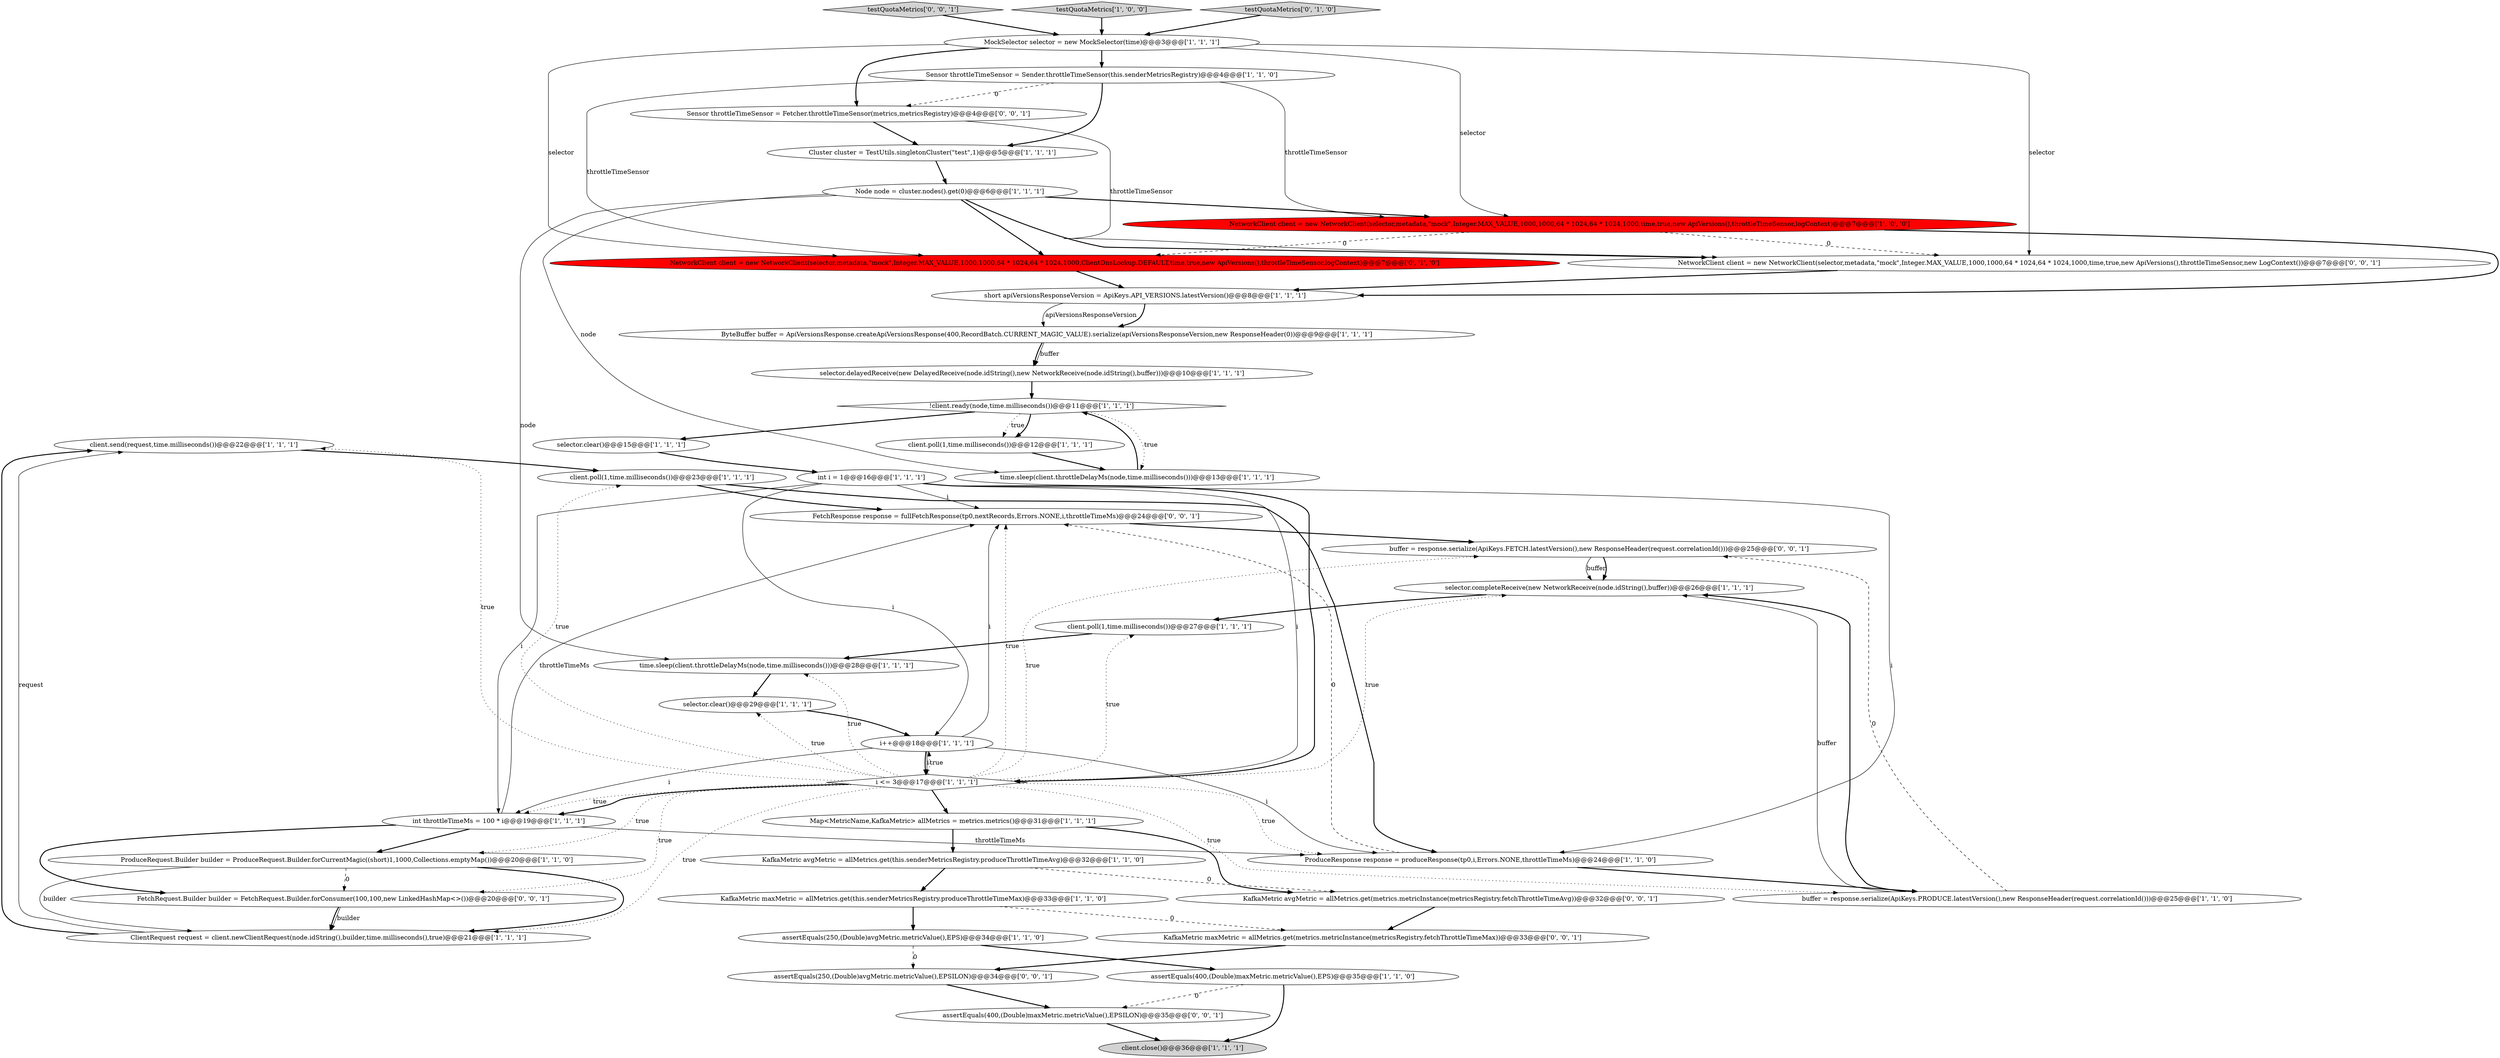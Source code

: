 digraph {
9 [style = filled, label = "client.send(request,time.milliseconds())@@@22@@@['1', '1', '1']", fillcolor = white, shape = ellipse image = "AAA0AAABBB1BBB"];
24 [style = filled, label = "i <= 3@@@17@@@['1', '1', '1']", fillcolor = white, shape = diamond image = "AAA0AAABBB1BBB"];
20 [style = filled, label = "Map<MetricName,KafkaMetric> allMetrics = metrics.metrics()@@@31@@@['1', '1', '1']", fillcolor = white, shape = ellipse image = "AAA0AAABBB1BBB"];
17 [style = filled, label = "!client.ready(node,time.milliseconds())@@@11@@@['1', '1', '1']", fillcolor = white, shape = diamond image = "AAA0AAABBB1BBB"];
37 [style = filled, label = "KafkaMetric maxMetric = allMetrics.get(metrics.metricInstance(metricsRegistry.fetchThrottleTimeMax))@@@33@@@['0', '0', '1']", fillcolor = white, shape = ellipse image = "AAA0AAABBB3BBB"];
38 [style = filled, label = "testQuotaMetrics['0', '0', '1']", fillcolor = lightgray, shape = diamond image = "AAA0AAABBB3BBB"];
10 [style = filled, label = "selector.clear()@@@15@@@['1', '1', '1']", fillcolor = white, shape = ellipse image = "AAA0AAABBB1BBB"];
15 [style = filled, label = "buffer = response.serialize(ApiKeys.PRODUCE.latestVersion(),new ResponseHeader(request.correlationId()))@@@25@@@['1', '1', '0']", fillcolor = white, shape = ellipse image = "AAA0AAABBB1BBB"];
5 [style = filled, label = "i++@@@18@@@['1', '1', '1']", fillcolor = white, shape = ellipse image = "AAA0AAABBB1BBB"];
3 [style = filled, label = "client.close()@@@36@@@['1', '1', '1']", fillcolor = lightgray, shape = ellipse image = "AAA0AAABBB1BBB"];
0 [style = filled, label = "selector.delayedReceive(new DelayedReceive(node.idString(),new NetworkReceive(node.idString(),buffer)))@@@10@@@['1', '1', '1']", fillcolor = white, shape = ellipse image = "AAA0AAABBB1BBB"];
31 [style = filled, label = "Cluster cluster = TestUtils.singletonCluster(\"test\",1)@@@5@@@['1', '1', '1']", fillcolor = white, shape = ellipse image = "AAA0AAABBB1BBB"];
12 [style = filled, label = "selector.clear()@@@29@@@['1', '1', '1']", fillcolor = white, shape = ellipse image = "AAA0AAABBB1BBB"];
44 [style = filled, label = "FetchResponse response = fullFetchResponse(tp0,nextRecords,Errors.NONE,i,throttleTimeMs)@@@24@@@['0', '0', '1']", fillcolor = white, shape = ellipse image = "AAA0AAABBB3BBB"];
11 [style = filled, label = "testQuotaMetrics['1', '0', '0']", fillcolor = lightgray, shape = diamond image = "AAA0AAABBB1BBB"];
39 [style = filled, label = "assertEquals(250,(Double)avgMetric.metricValue(),EPSILON)@@@34@@@['0', '0', '1']", fillcolor = white, shape = ellipse image = "AAA0AAABBB3BBB"];
13 [style = filled, label = "KafkaMetric maxMetric = allMetrics.get(this.senderMetricsRegistry.produceThrottleTimeMax)@@@33@@@['1', '1', '0']", fillcolor = white, shape = ellipse image = "AAA0AAABBB1BBB"];
18 [style = filled, label = "assertEquals(400,(Double)maxMetric.metricValue(),EPS)@@@35@@@['1', '1', '0']", fillcolor = white, shape = ellipse image = "AAA0AAABBB1BBB"];
29 [style = filled, label = "client.poll(1,time.milliseconds())@@@27@@@['1', '1', '1']", fillcolor = white, shape = ellipse image = "AAA0AAABBB1BBB"];
43 [style = filled, label = "KafkaMetric avgMetric = allMetrics.get(metrics.metricInstance(metricsRegistry.fetchThrottleTimeAvg))@@@32@@@['0', '0', '1']", fillcolor = white, shape = ellipse image = "AAA0AAABBB3BBB"];
16 [style = filled, label = "Sensor throttleTimeSensor = Sender.throttleTimeSensor(this.senderMetricsRegistry)@@@4@@@['1', '1', '0']", fillcolor = white, shape = ellipse image = "AAA0AAABBB1BBB"];
8 [style = filled, label = "client.poll(1,time.milliseconds())@@@12@@@['1', '1', '1']", fillcolor = white, shape = ellipse image = "AAA0AAABBB1BBB"];
33 [style = filled, label = "NetworkClient client = new NetworkClient(selector,metadata,\"mock\",Integer.MAX_VALUE,1000,1000,64 * 1024,64 * 1024,1000,ClientDnsLookup.DEFAULT,time,true,new ApiVersions(),throttleTimeSensor,logContext)@@@7@@@['0', '1', '0']", fillcolor = red, shape = ellipse image = "AAA1AAABBB2BBB"];
26 [style = filled, label = "selector.completeReceive(new NetworkReceive(node.idString(),buffer))@@@26@@@['1', '1', '1']", fillcolor = white, shape = ellipse image = "AAA0AAABBB1BBB"];
19 [style = filled, label = "time.sleep(client.throttleDelayMs(node,time.milliseconds()))@@@13@@@['1', '1', '1']", fillcolor = white, shape = ellipse image = "AAA0AAABBB1BBB"];
7 [style = filled, label = "ProduceRequest.Builder builder = ProduceRequest.Builder.forCurrentMagic((short)1,1000,Collections.emptyMap())@@@20@@@['1', '1', '0']", fillcolor = white, shape = ellipse image = "AAA0AAABBB1BBB"];
14 [style = filled, label = "ByteBuffer buffer = ApiVersionsResponse.createApiVersionsResponse(400,RecordBatch.CURRENT_MAGIC_VALUE).serialize(apiVersionsResponseVersion,new ResponseHeader(0))@@@9@@@['1', '1', '1']", fillcolor = white, shape = ellipse image = "AAA0AAABBB1BBB"];
30 [style = filled, label = "int i = 1@@@16@@@['1', '1', '1']", fillcolor = white, shape = ellipse image = "AAA0AAABBB1BBB"];
42 [style = filled, label = "FetchRequest.Builder builder = FetchRequest.Builder.forConsumer(100,100,new LinkedHashMap<>())@@@20@@@['0', '0', '1']", fillcolor = white, shape = ellipse image = "AAA0AAABBB3BBB"];
2 [style = filled, label = "time.sleep(client.throttleDelayMs(node,time.milliseconds()))@@@28@@@['1', '1', '1']", fillcolor = white, shape = ellipse image = "AAA0AAABBB1BBB"];
4 [style = filled, label = "Node node = cluster.nodes().get(0)@@@6@@@['1', '1', '1']", fillcolor = white, shape = ellipse image = "AAA0AAABBB1BBB"];
25 [style = filled, label = "short apiVersionsResponseVersion = ApiKeys.API_VERSIONS.latestVersion()@@@8@@@['1', '1', '1']", fillcolor = white, shape = ellipse image = "AAA0AAABBB1BBB"];
32 [style = filled, label = "assertEquals(250,(Double)avgMetric.metricValue(),EPS)@@@34@@@['1', '1', '0']", fillcolor = white, shape = ellipse image = "AAA0AAABBB1BBB"];
22 [style = filled, label = "int throttleTimeMs = 100 * i@@@19@@@['1', '1', '1']", fillcolor = white, shape = ellipse image = "AAA0AAABBB1BBB"];
41 [style = filled, label = "NetworkClient client = new NetworkClient(selector,metadata,\"mock\",Integer.MAX_VALUE,1000,1000,64 * 1024,64 * 1024,1000,time,true,new ApiVersions(),throttleTimeSensor,new LogContext())@@@7@@@['0', '0', '1']", fillcolor = white, shape = ellipse image = "AAA0AAABBB3BBB"];
27 [style = filled, label = "KafkaMetric avgMetric = allMetrics.get(this.senderMetricsRegistry.produceThrottleTimeAvg)@@@32@@@['1', '1', '0']", fillcolor = white, shape = ellipse image = "AAA0AAABBB1BBB"];
34 [style = filled, label = "testQuotaMetrics['0', '1', '0']", fillcolor = lightgray, shape = diamond image = "AAA0AAABBB2BBB"];
36 [style = filled, label = "buffer = response.serialize(ApiKeys.FETCH.latestVersion(),new ResponseHeader(request.correlationId()))@@@25@@@['0', '0', '1']", fillcolor = white, shape = ellipse image = "AAA0AAABBB3BBB"];
23 [style = filled, label = "ProduceResponse response = produceResponse(tp0,i,Errors.NONE,throttleTimeMs)@@@24@@@['1', '1', '0']", fillcolor = white, shape = ellipse image = "AAA0AAABBB1BBB"];
21 [style = filled, label = "MockSelector selector = new MockSelector(time)@@@3@@@['1', '1', '1']", fillcolor = white, shape = ellipse image = "AAA0AAABBB1BBB"];
35 [style = filled, label = "Sensor throttleTimeSensor = Fetcher.throttleTimeSensor(metrics,metricsRegistry)@@@4@@@['0', '0', '1']", fillcolor = white, shape = ellipse image = "AAA0AAABBB3BBB"];
40 [style = filled, label = "assertEquals(400,(Double)maxMetric.metricValue(),EPSILON)@@@35@@@['0', '0', '1']", fillcolor = white, shape = ellipse image = "AAA0AAABBB3BBB"];
28 [style = filled, label = "NetworkClient client = new NetworkClient(selector,metadata,\"mock\",Integer.MAX_VALUE,1000,1000,64 * 1024,64 * 1024,1000,time,true,new ApiVersions(),throttleTimeSensor,logContext)@@@7@@@['1', '0', '0']", fillcolor = red, shape = ellipse image = "AAA1AAABBB1BBB"];
1 [style = filled, label = "ClientRequest request = client.newClientRequest(node.idString(),builder,time.milliseconds(),true)@@@21@@@['1', '1', '1']", fillcolor = white, shape = ellipse image = "AAA0AAABBB1BBB"];
6 [style = filled, label = "client.poll(1,time.milliseconds())@@@23@@@['1', '1', '1']", fillcolor = white, shape = ellipse image = "AAA0AAABBB1BBB"];
27->13 [style = bold, label=""];
21->41 [style = solid, label="selector"];
18->3 [style = bold, label=""];
24->6 [style = dotted, label="true"];
24->12 [style = dotted, label="true"];
30->23 [style = solid, label="i"];
12->5 [style = bold, label=""];
16->35 [style = dashed, label="0"];
25->14 [style = bold, label=""];
28->41 [style = dashed, label="0"];
9->6 [style = bold, label=""];
7->42 [style = dashed, label="0"];
20->27 [style = bold, label=""];
17->8 [style = dotted, label="true"];
29->2 [style = bold, label=""];
21->28 [style = solid, label="selector"];
21->33 [style = solid, label="selector"];
33->25 [style = bold, label=""];
24->42 [style = dotted, label="true"];
21->16 [style = bold, label=""];
28->25 [style = bold, label=""];
20->43 [style = bold, label=""];
42->1 [style = bold, label=""];
32->18 [style = bold, label=""];
21->35 [style = bold, label=""];
24->5 [style = dotted, label="true"];
35->31 [style = bold, label=""];
22->44 [style = solid, label="throttleTimeMs"];
4->2 [style = solid, label="node"];
28->33 [style = dashed, label="0"];
7->1 [style = bold, label=""];
13->32 [style = bold, label=""];
25->14 [style = solid, label="apiVersionsResponseVersion"];
35->41 [style = solid, label="throttleTimeSensor"];
0->17 [style = bold, label=""];
31->4 [style = bold, label=""];
15->36 [style = dashed, label="0"];
22->7 [style = bold, label=""];
7->1 [style = solid, label="builder"];
24->20 [style = bold, label=""];
16->33 [style = solid, label="throttleTimeSensor"];
24->26 [style = dotted, label="true"];
40->3 [style = bold, label=""];
16->28 [style = solid, label="throttleTimeSensor"];
24->22 [style = dotted, label="true"];
5->24 [style = solid, label="i"];
30->24 [style = solid, label="i"];
24->7 [style = dotted, label="true"];
22->42 [style = bold, label=""];
5->23 [style = solid, label="i"];
17->8 [style = bold, label=""];
17->10 [style = bold, label=""];
27->43 [style = dashed, label="0"];
30->24 [style = bold, label=""];
18->40 [style = dashed, label="0"];
6->23 [style = bold, label=""];
11->21 [style = bold, label=""];
23->15 [style = bold, label=""];
24->44 [style = dotted, label="true"];
19->17 [style = bold, label=""];
4->33 [style = bold, label=""];
4->19 [style = solid, label="node"];
30->22 [style = solid, label="i"];
6->44 [style = bold, label=""];
4->41 [style = bold, label=""];
1->9 [style = bold, label=""];
15->26 [style = solid, label="buffer"];
30->44 [style = solid, label="i"];
24->23 [style = dotted, label="true"];
36->26 [style = solid, label="buffer"];
16->31 [style = bold, label=""];
5->24 [style = bold, label=""];
39->40 [style = bold, label=""];
17->19 [style = dotted, label="true"];
32->39 [style = dashed, label="0"];
22->23 [style = solid, label="throttleTimeMs"];
24->36 [style = dotted, label="true"];
10->30 [style = bold, label=""];
37->39 [style = bold, label=""];
34->21 [style = bold, label=""];
30->5 [style = solid, label="i"];
24->1 [style = dotted, label="true"];
13->37 [style = dashed, label="0"];
42->1 [style = solid, label="builder"];
44->36 [style = bold, label=""];
5->44 [style = solid, label="i"];
8->19 [style = bold, label=""];
26->29 [style = bold, label=""];
24->29 [style = dotted, label="true"];
24->9 [style = dotted, label="true"];
43->37 [style = bold, label=""];
36->26 [style = bold, label=""];
24->22 [style = bold, label=""];
14->0 [style = solid, label="buffer"];
4->28 [style = bold, label=""];
2->12 [style = bold, label=""];
15->26 [style = bold, label=""];
5->22 [style = solid, label="i"];
23->44 [style = dashed, label="0"];
14->0 [style = bold, label=""];
24->15 [style = dotted, label="true"];
38->21 [style = bold, label=""];
41->25 [style = bold, label=""];
1->9 [style = solid, label="request"];
24->2 [style = dotted, label="true"];
}
